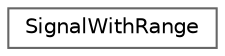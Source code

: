 digraph "Graphical Class Hierarchy"
{
 // LATEX_PDF_SIZE
  bgcolor="transparent";
  edge [fontname=Helvetica,fontsize=10,labelfontname=Helvetica,labelfontsize=10];
  node [fontname=Helvetica,fontsize=10,shape=box,height=0.2,width=0.4];
  rankdir="LR";
  Node0 [id="Node000000",label="SignalWithRange",height=0.2,width=0.4,color="grey40", fillcolor="white", style="filled",URL="$class_signal_with_range.html",tooltip=" "];
}
